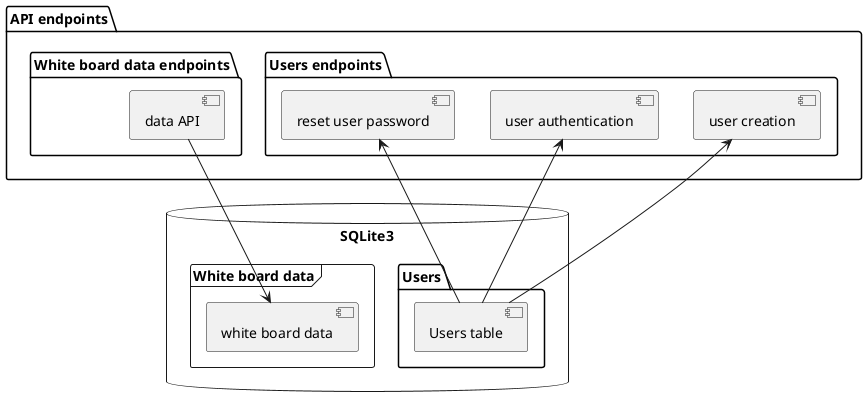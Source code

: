 	
@startuml backend_components



database "SQLite3" {
  folder "Users" {
    [Users table]
  }
  frame "White board data" {
    [white board data]
  }
}

package "API endpoints" {
    folder "Users endpoints" {
        [user creation]
        [user authentication]
        [reset user password]
    }
    folder "White board data endpoints" {
        [data API]
    }
}


' User API
[user creation] <-- [Users table]
[user authentication] <-- [Users table]
[reset user password] <-- [Users table]

' White board data
[white board data] <-- [data API]



@enduml